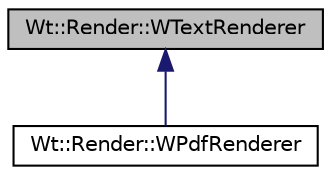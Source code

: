 digraph "Wt::Render::WTextRenderer"
{
 // LATEX_PDF_SIZE
  edge [fontname="Helvetica",fontsize="10",labelfontname="Helvetica",labelfontsize="10"];
  node [fontname="Helvetica",fontsize="10",shape=record];
  Node1 [label="Wt::Render::WTextRenderer",height=0.2,width=0.4,color="black", fillcolor="grey75", style="filled", fontcolor="black",tooltip="An XHTML renderering engine."];
  Node1 -> Node2 [dir="back",color="midnightblue",fontsize="10",style="solid",fontname="Helvetica"];
  Node2 [label="Wt::Render::WPdfRenderer",height=0.2,width=0.4,color="black", fillcolor="white", style="filled",URL="$classWt_1_1Render_1_1WPdfRenderer.html",tooltip="An XHTML to PDF renderer."];
}
